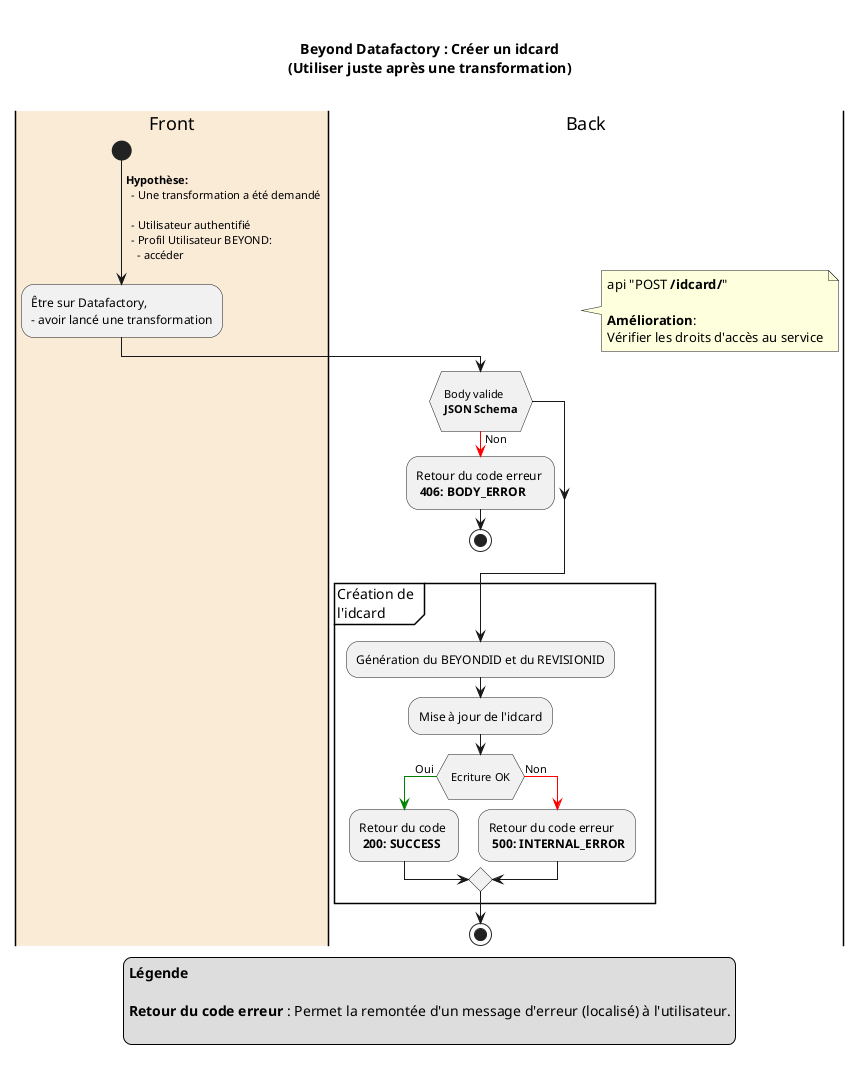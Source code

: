 @startuml idcard_create_transfo

title

Beyond Datafactory : Créer un idcard
(Utiliser juste après une transformation)

end title

|#AntiqueWhite| Front |
start
->  **Hypothèse:** \n  - Une transformation a été demandé \n \n  - Utilisateur authentifié \n  - Profil Utilisateur BEYOND:  \n    - accéder ;

-Être sur Datafactory, \n- avoir lancé une transformation

| Back |
note right
  api "POST **/idcard/**"

  **Amélioration**:
  Vérifier les droits d'accès au service
end note

if ( \n Body valide  \n **JSON Schema** \n )
    -[#red]-> Non ;
    -Retour du code erreur \n **406: BODY_ERROR**
    stop
endif


partition "Création de \nl'idcard" {
    -Génération du BEYONDID et du REVISIONID
    -Mise à jour de l'idcard
    if ( \n Ecriture OK \n )
        -[#green]-> Oui ;
        -Retour du code \n **200: SUCCESS**
    else
        -[#red]-> Non ;
        -Retour du code erreur \n **500: INTERNAL_ERROR**
    endif
}
stop

legend 
**Légende**

**Retour du code erreur** : Permet la remontée d'un message d'erreur (localisé) à l'utilisateur.

endlegend

@enduml
